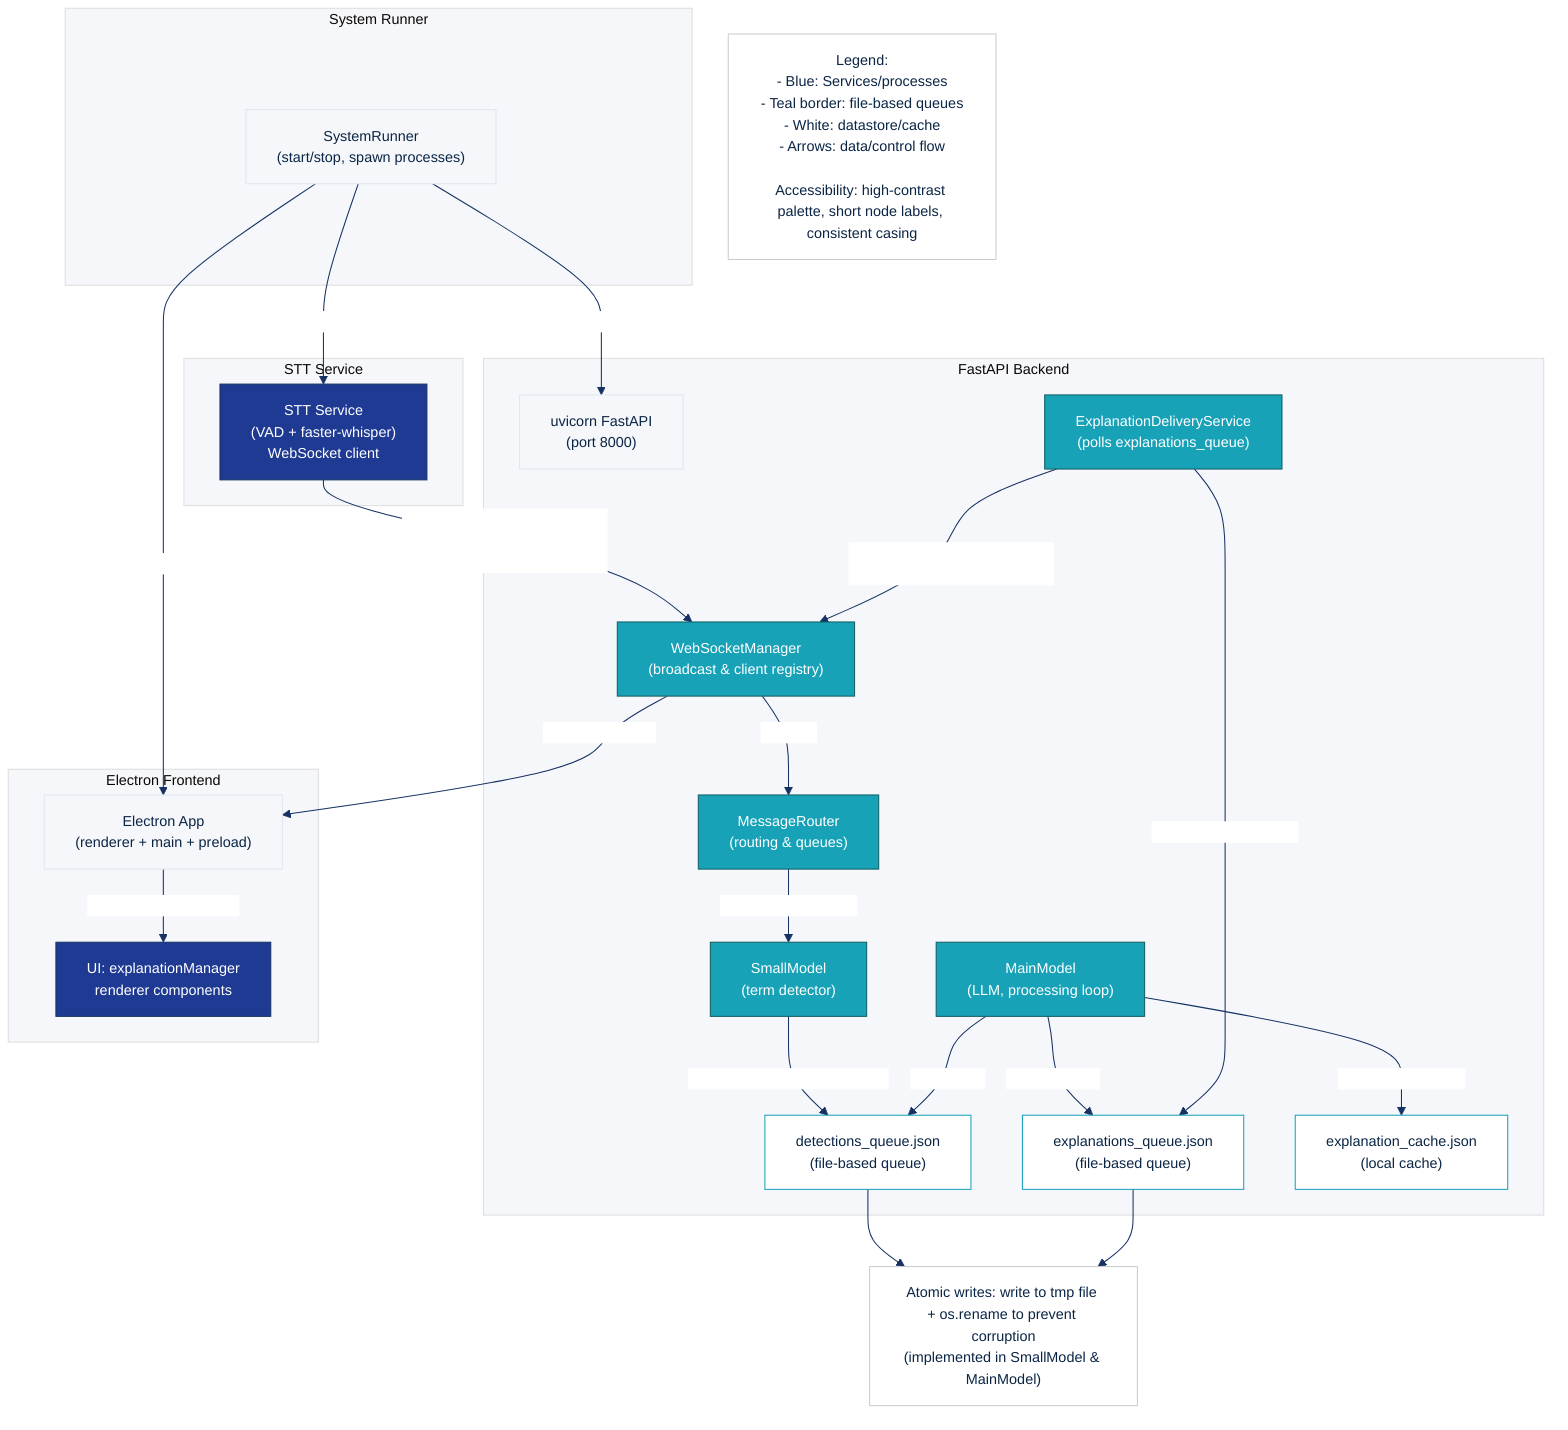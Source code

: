 %%{init: {'theme':'base','themeVariables':{
  'primaryColor': '#1F3A93',
  'primaryTextColor': '#ffffff',
  'secondaryColor': '#17A2B8',
  'tertiaryColor': '#f5f7fa',
  'background': '#ffffff',
  'edgeLabelBackground':'#ffffff',
  'lineColor':'#163163',
  'fontSize':'14px'
}}}%%

%% Light theme variant for architecture-flowchart
%% This file is a copy of `architecture-flowchart.mermaid` with explicit themeVariables for a light presentation.

graph TD;
    %% Layout: top-down
    classDef container fill:#f5f7fa,stroke:#dfe7ef,stroke-width:1px,color:#0b2545;
    classDef service fill:#1F3A93,stroke:#163163,stroke-width:1px,color:#ffffff;
    classDef datastore fill:#ffffff,stroke:#17A2B8,stroke-width:1px,color:#0b2545;
    classDef process fill:#17A2B8,stroke:#125e63,stroke-width:1px,color:#ffffff;
    classDef note fill:#ffffff,stroke:#cccccc,stroke-width:1px,color:#0b2545;

    %% Subgraphs for runtimes
    subgraph SUB_SYSTEM[System Runner]
        direction TB
        NODE_SYSTEM_RUNNER["SystemRunner\n(start/stop, spawn processes)"]:::container
    end

    subgraph SUB_STT[STT Service]
        direction TB
        NODE_STT["STT Service\n(VAD + faster-whisper)\nWebSocket client"]:::service
    end

    subgraph SUB_BACKEND[FastAPI Backend]
        direction TB
        NODE_UVICORN["uvicorn FastAPI\n(port 8000)"]:::container
        NODE_WS_MANAGER["WebSocketManager\n(broadcast & client registry)"]:::process
        NODE_MSG_ROUTER["MessageRouter\n(routing & queues)"]:::process
        NODE_EXPL_DELIV["ExplanationDeliveryService\n(polls explanations_queue)"]:::process
        NODE_MAINMODEL["MainModel\n(LLM, processing loop)"]:::process
        NODE_SMALLMODEL["SmallModel\n(term detector)"]:::process
        NODE_DETECTIONS["detections_queue.json\n(file-based queue)"]:::datastore
        NODE_EXPLANATIONS["explanations_queue.json\n(file-based queue)"]:::datastore
        NODE_CACHE["explanation_cache.json\n(local cache)"]:::datastore
    end

    subgraph SUB_FRONTEND[Electron Frontend]
        direction TB
        NODE_ELECTRON["Electron App\n(renderer + main + preload)"]:::container
        NODE_UI["UI: explanationManager\nrenderer components"]:::service
    end

    %% High-level flows
    NODE_SYSTEM_RUNNER -->|"starts/stops"| NODE_UVICORN
    NODE_SYSTEM_RUNNER -->|"starts"| NODE_STT
    NODE_SYSTEM_RUNNER -->|"starts"| NODE_ELECTRON

    %% STT -> Backend (WebSocket)
    NODE_STT -->|"stt.transcription (UniversalMessage)\nover WebSocket"| NODE_WS_MANAGER
    NODE_WS_MANAGER -->|"enqueue"| NODE_MSG_ROUTER

    %% MessageRouter dispatch to SmallModel
    NODE_MSG_ROUTER -->|"forward transcriptions"| NODE_SMALLMODEL
    NODE_SMALLMODEL -->|"append detection (atomic write)"| NODE_DETECTIONS

    %% MainModel consumes detections and produces explanations
    NODE_MAINMODEL -->|"reads (lock)"| NODE_DETECTIONS
    NODE_MAINMODEL -->|"writes (atomic)"| NODE_EXPLANATIONS
    NODE_MAINMODEL -->|"cache lookup / write"| NODE_CACHE

    %% ExplanationDelivery forwards to websocket out queue
    NODE_EXPL_DELIV -->|"poll ready explanations"| NODE_EXPLANATIONS
    NODE_EXPL_DELIV -->|"create UniversalMessage type:explanation.generated"| NODE_WS_MANAGER

    %% WebSocket -> Frontend
    NODE_WS_MANAGER -->|"deliver to client(s)"| NODE_ELECTRON
    NODE_ELECTRON -->|"UI: display explanations"| NODE_UI

    %% Notes and legend
        NOTE_LEGEND["Legend:<br/>- Blue: Services/processes<br/>- Teal border: file-based queues<br/>- White: datastore/cache<br/>- Arrows: data/control flow<br/><br/>Accessibility: high-contrast palette, short node labels, consistent casing"]:::note

        NOTE_ATOMIC["Atomic writes: write to tmp file + os.rename to prevent corruption<br/>(implemented in SmallModel & MainModel)"]:::note

        NODE_DETECTIONS --> NOTE_ATOMIC
        NODE_EXPLANATIONS --> NOTE_ATOMIC

    %% Styling classes
    class NODE_STT,NODE_UI service;
    class NODE_MAINMODEL,NODE_EXPL_DELIV,NODE_MSG_ROUTER process;
    class NODE_DETECTIONS,NODE_EXPLANATIONS,NODE_CACHE datastore;
    class NODE_SYSTEM_RUNNER,NODE_UVICORN,NODE_ELECTRON container;
    class NOTE_LEGEND,NOTE_ATOMIC note;

    %% End of file